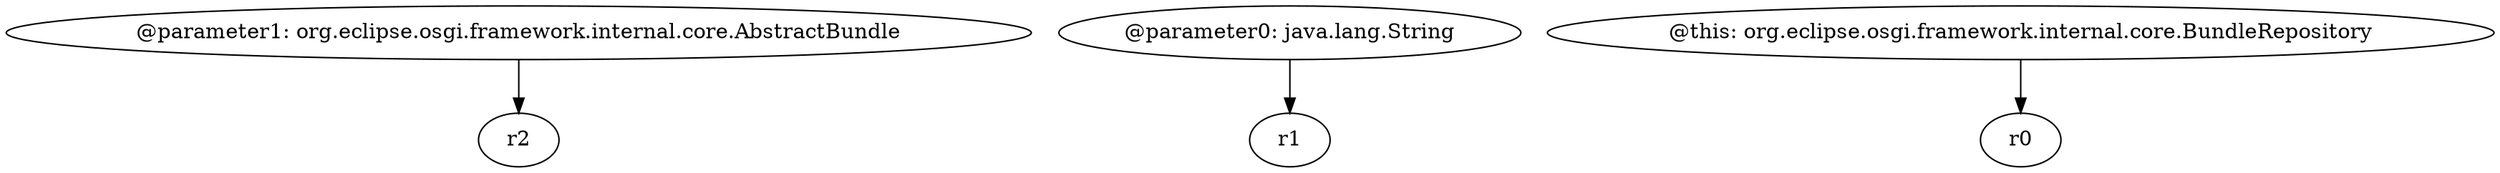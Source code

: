 digraph g {
0[label="@parameter1: org.eclipse.osgi.framework.internal.core.AbstractBundle"]
1[label="r2"]
0->1[label=""]
2[label="@parameter0: java.lang.String"]
3[label="r1"]
2->3[label=""]
4[label="@this: org.eclipse.osgi.framework.internal.core.BundleRepository"]
5[label="r0"]
4->5[label=""]
}
